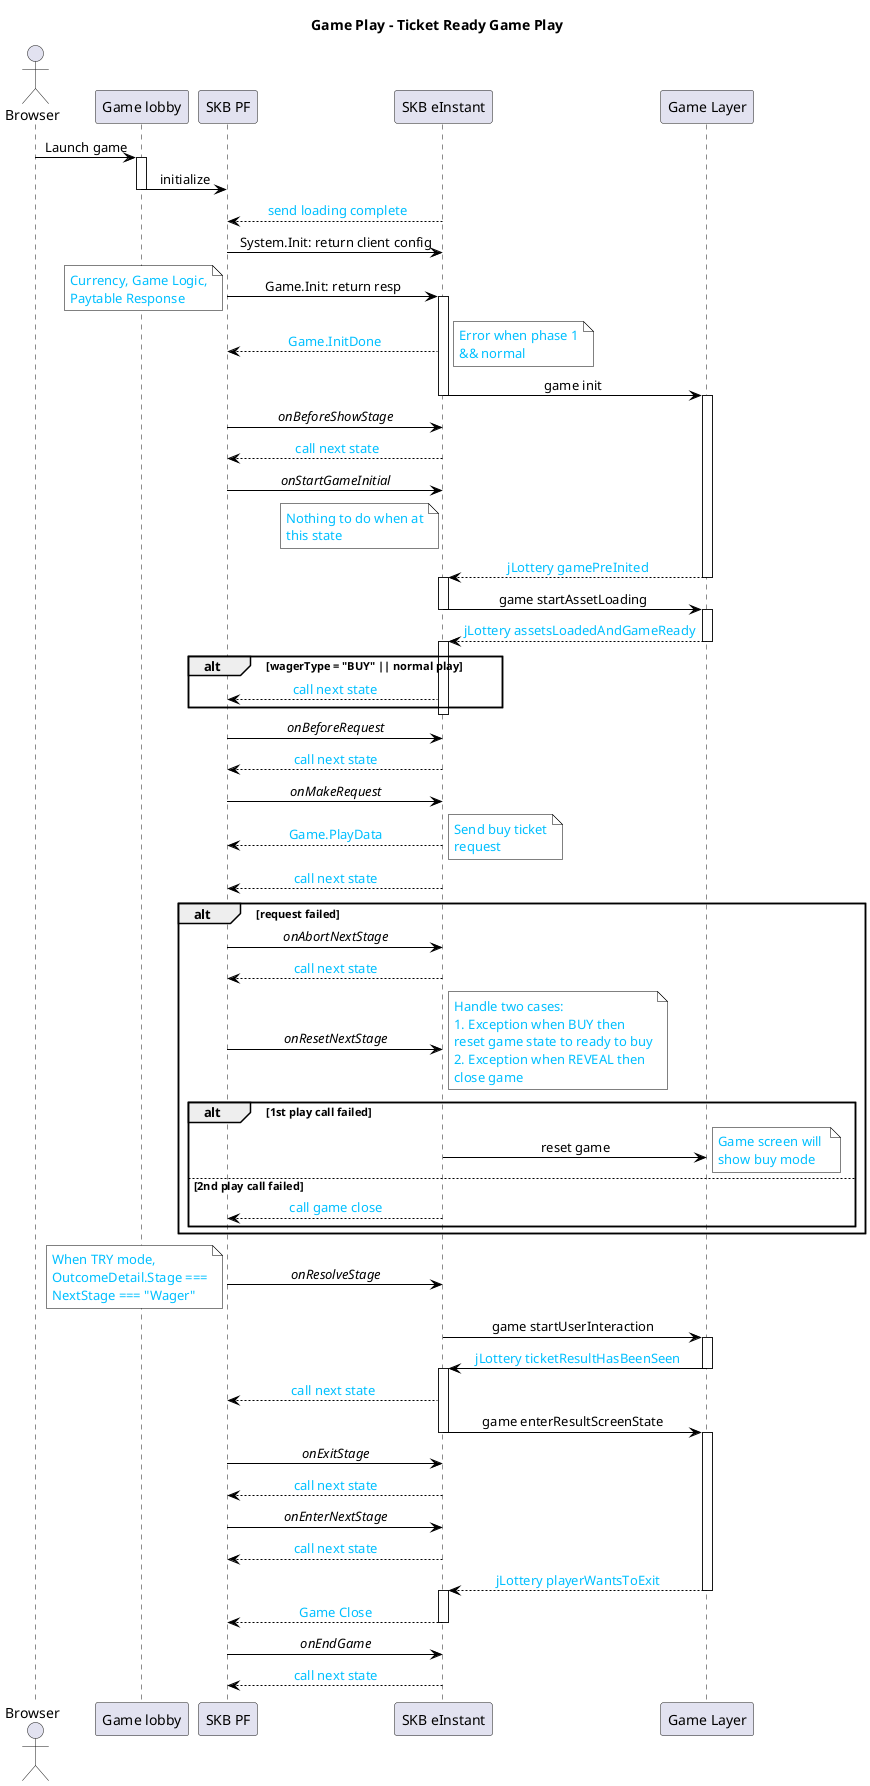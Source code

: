 @startuml
title Game Play - Ticket Ready Game Play
skinparam sequence {
    ArrowColor black
    MessageAlign center
}
skinparam note{
    FontColor deepskyblue
    BackgroundColor white
    BorderColor black
}
actor Browser
participant "Game lobby"
participant "SKB PF"
participant "SKB eInstant"

participant "Game Layer"

Browser -> "Game lobby" : Launch game
activate "Game lobby"
"Game lobby" -> "SKB PF" : initialize
deactivate "Game lobby"


"SKB eInstant" --> "SKB PF" : <color:deepskyblue> send loading complete
"SKB PF" -> "SKB eInstant" : System.Init: return client config
"SKB PF" -> "SKB eInstant" : Game.Init: return resp

note left
Currency, Game Logic,
Paytable Response
end note


activate "SKB eInstant"
"SKB eInstant" --> "SKB PF" : <color: deepskyblue> Game.InitDone
note right
Error when phase 1
&& normal
end note
"SKB eInstant" -> "Game Layer" : game init
deactivate "SKB eInstant"
activate "Game Layer"

"SKB PF" -> "SKB eInstant" : <i>onBeforeShowStage</i>
"SKB eInstant" --> "SKB PF" : <color:deepskyblue> call next state

"SKB PF" -> "SKB eInstant" : <i>onStartGameInitial</i>
note left of "SKB eInstant"
Nothing to do when at
this state
end note

"Game Layer" --> "SKB eInstant" : <color:deepskyblue>jLottery gamePreInited
deactivate "Game Layer"
activate "SKB eInstant"
"SKB eInstant" -> "Game Layer" : game startAssetLoading
deactivate "SKB eInstant"
activate "Game Layer"
"Game Layer" --> "SKB eInstant" : <color:deepskyblue> jLottery assetsLoadedAndGameReady
deactivate "Game Layer"

activate "SKB eInstant"
alt wagerType = "BUY" || normal play
"SKB eInstant" --> "SKB PF" : <color:deepskyblue> call next state
end alt

deactivate "SKB eInstant"
"SKB PF" -> "SKB eInstant" : <i>onBeforeRequest</i>
"SKB eInstant" --> "SKB PF" : <color:deepskyblue>call next state
"SKB PF" -> "SKB eInstant" : <i>onMakeRequest</i>
"SKB eInstant" --> "SKB PF" : <color:deepskyblue>Game.PlayData
note right
Send buy ticket
request
end note
"SKB eInstant" --> "SKB PF" : <color:deepskyblue>call next state
alt request failed
"SKB PF" -> "SKB eInstant" :<i>onAbortNextStage</i>
"SKB eInstant" --> "SKB PF" : <color:deepskyblue>call next state
"SKB PF" -> "SKB eInstant" :<i>onResetNextStage</i>
note right
Handle two cases: 
1. Exception when BUY then 
reset game state to ready to buy
2. Exception when REVEAL then 
close game
end note
alt 1st play call failed
"SKB eInstant" -> "Game Layer" : reset game
note right
Game screen will 
show buy mode
end note
else 2nd play call failed
"SKB eInstant" --> "SKB PF" : <color:deepskyblue>call game close
end alt
end alt

"SKB PF" -> "SKB eInstant" : <i>onResolveStage</i>
note left
When TRY mode,
OutcomeDetail.Stage ===
NextStage === "Wager"
end note
"SKB eInstant" -> "Game Layer" : game startUserInteraction
activate "Game Layer"
"Game Layer" -> "SKB eInstant" : <color:deepskyblue>jLottery ticketResultHasBeenSeen
deactivate "Game Layer"
activate "SKB eInstant"
"SKB eInstant" --> "SKB PF" : <color:deepskyblue>call next state
"SKB eInstant" -> "Game Layer" : game enterResultScreenState
deactivate "SKB eInstant"
activate "Game Layer"
"SKB PF" -> "SKB eInstant" :<i>onExitStage</i>
"SKB eInstant" --> "SKB PF" : <color:deepskyblue>call next state
"SKB PF" -> "SKB eInstant" :<i>onEnterNextStage</i>
"SKB eInstant" --> "SKB PF" : <color:deepskyblue>call next state

"Game Layer" --> "SKB eInstant" : <color:deepskyblue>jLottery playerWantsToExit
deactivate "Game Layer"
activate "SKB eInstant"
"SKB eInstant" --> "SKB PF" : <color:deepskyblue>Game Close
deactivate "SKB eInstant"
"SKB PF" -> "SKB eInstant" :<i>onEndGame</i>
"SKB eInstant" --> "SKB PF" : <color:deepskyblue>call next state
@enduml